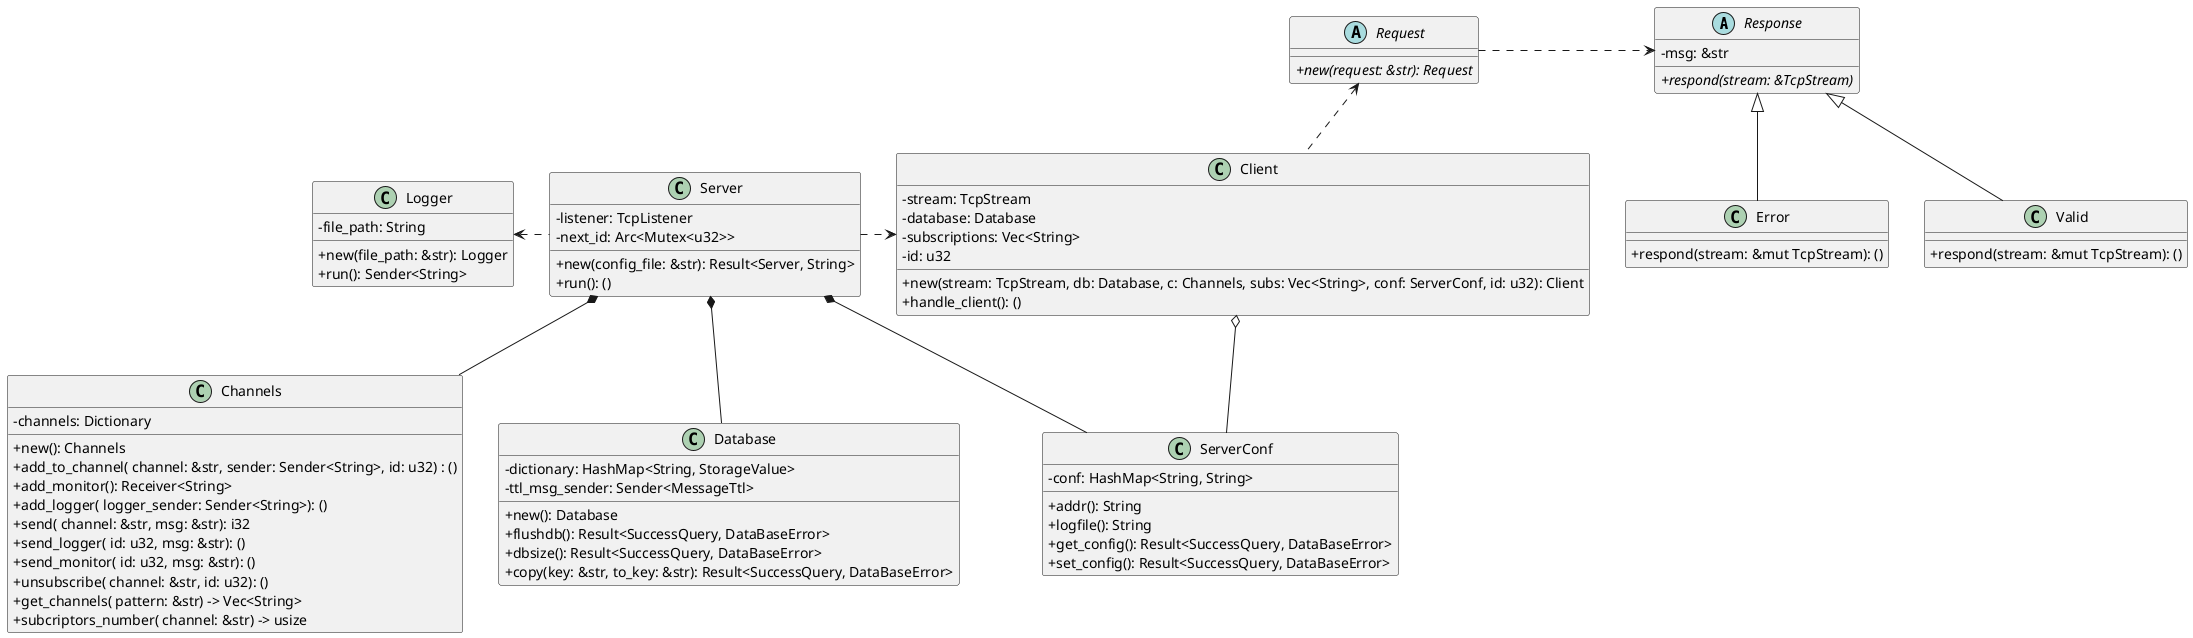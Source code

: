 @startuml redis
skinparam ClassAttributeIconSize 0
hide interface fields

abstract Response
abstract Request

Class Server {
    -listener: TcpListener
    -next_id: Arc<Mutex<u32>>
    +new(config_file: &str): Result<Server, String>
    + run(): ()
}

Class Client{
    -stream: TcpStream
    -database: Database
    -subscriptions: Vec<String>
    -id: u32
    +new(stream: TcpStream, db: Database, c: Channels, subs: Vec<String>, conf: ServerConf, id: u32): Client
    +handle_client(): ()
}

Class Channels{
    - channels: Dictionary
    + new(): Channels
    + add_to_channel( channel: &str, sender: Sender<String>, id: u32) : ()
    + add_monitor(): Receiver<String>
    + add_logger( logger_sender: Sender<String>): ()
    + send( channel: &str, msg: &str): i32
    + send_logger( id: u32, msg: &str): ()
    + send_monitor( id: u32, msg: &str): ()
    + unsubscribe( channel: &str, id: u32): ()
    + get_channels( pattern: &str) -> Vec<String>
    + subcriptors_number( channel: &str) -> usize
}

Class Database {
    - dictionary: HashMap<String, StorageValue>
    -ttl_msg_sender: Sender<MessageTtl>
    + new(): Database
    + flushdb(): Result<SuccessQuery, DataBaseError>
    + dbsize(): Result<SuccessQuery, DataBaseError>
    + copy(key: &str, to_key: &str): Result<SuccessQuery, DataBaseError>
}

Class ServerConf {
    - conf: HashMap<String, String>
    + addr(): String
    + logfile(): String
    + get_config(): Result<SuccessQuery, DataBaseError>
    + set_config(): Result<SuccessQuery, DataBaseError>
}

Class Logger {
    - file_path: String
    + new(file_path: &str): Logger
    + run(): Sender<String>
}

abstract Class Request {
    +{abstract}new(request: &str): Request
}

abstract Class Response {
    -msg: &str
    +{abstract}respond(stream: &TcpStream)
}

Class Valid{
    +respond(stream: &mut TcpStream): ()
}

Class Error{
    +respond(stream: &mut TcpStream): ()
}


Server *-- Database
Server *-- ServerConf
Server *-- Channels
Server .left.> Logger
Server .right.> Client

Client .up.> Request
Client o--ServerConf

Request .right.> Response

Response <|-- Valid
Response <|-- Error


@enduml
